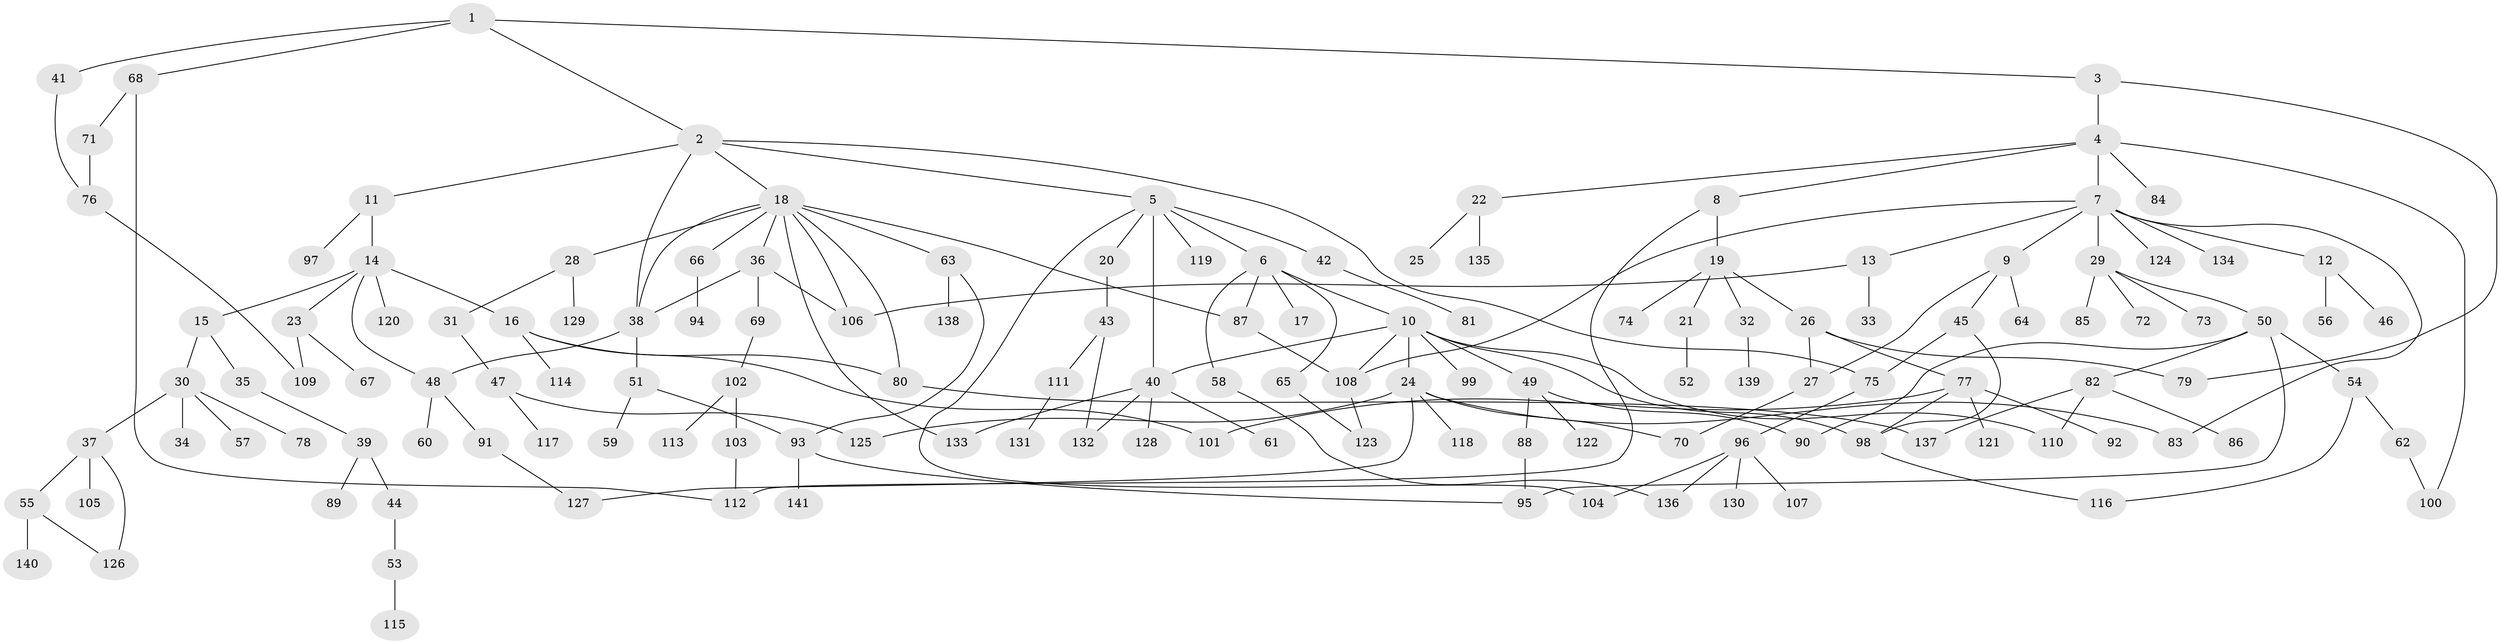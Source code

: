 // Generated by graph-tools (version 1.1) at 2025/01/03/09/25 03:01:03]
// undirected, 141 vertices, 178 edges
graph export_dot {
graph [start="1"]
  node [color=gray90,style=filled];
  1;
  2;
  3;
  4;
  5;
  6;
  7;
  8;
  9;
  10;
  11;
  12;
  13;
  14;
  15;
  16;
  17;
  18;
  19;
  20;
  21;
  22;
  23;
  24;
  25;
  26;
  27;
  28;
  29;
  30;
  31;
  32;
  33;
  34;
  35;
  36;
  37;
  38;
  39;
  40;
  41;
  42;
  43;
  44;
  45;
  46;
  47;
  48;
  49;
  50;
  51;
  52;
  53;
  54;
  55;
  56;
  57;
  58;
  59;
  60;
  61;
  62;
  63;
  64;
  65;
  66;
  67;
  68;
  69;
  70;
  71;
  72;
  73;
  74;
  75;
  76;
  77;
  78;
  79;
  80;
  81;
  82;
  83;
  84;
  85;
  86;
  87;
  88;
  89;
  90;
  91;
  92;
  93;
  94;
  95;
  96;
  97;
  98;
  99;
  100;
  101;
  102;
  103;
  104;
  105;
  106;
  107;
  108;
  109;
  110;
  111;
  112;
  113;
  114;
  115;
  116;
  117;
  118;
  119;
  120;
  121;
  122;
  123;
  124;
  125;
  126;
  127;
  128;
  129;
  130;
  131;
  132;
  133;
  134;
  135;
  136;
  137;
  138;
  139;
  140;
  141;
  1 -- 2;
  1 -- 3;
  1 -- 41;
  1 -- 68;
  2 -- 5;
  2 -- 11;
  2 -- 18;
  2 -- 38;
  2 -- 75;
  3 -- 4;
  3 -- 79;
  4 -- 7;
  4 -- 8;
  4 -- 22;
  4 -- 84;
  4 -- 100;
  5 -- 6;
  5 -- 20;
  5 -- 42;
  5 -- 104;
  5 -- 119;
  5 -- 40;
  6 -- 10;
  6 -- 17;
  6 -- 58;
  6 -- 65;
  6 -- 87;
  7 -- 9;
  7 -- 12;
  7 -- 13;
  7 -- 29;
  7 -- 83;
  7 -- 108;
  7 -- 124;
  7 -- 134;
  8 -- 19;
  8 -- 112;
  9 -- 45;
  9 -- 64;
  9 -- 27;
  10 -- 24;
  10 -- 40;
  10 -- 49;
  10 -- 98;
  10 -- 99;
  10 -- 110;
  10 -- 108;
  11 -- 14;
  11 -- 97;
  12 -- 46;
  12 -- 56;
  13 -- 33;
  13 -- 106;
  14 -- 15;
  14 -- 16;
  14 -- 23;
  14 -- 48;
  14 -- 120;
  15 -- 30;
  15 -- 35;
  16 -- 101;
  16 -- 114;
  16 -- 80;
  18 -- 28;
  18 -- 36;
  18 -- 63;
  18 -- 66;
  18 -- 80;
  18 -- 106;
  18 -- 133;
  18 -- 38;
  18 -- 87;
  19 -- 21;
  19 -- 26;
  19 -- 32;
  19 -- 74;
  20 -- 43;
  21 -- 52;
  22 -- 25;
  22 -- 135;
  23 -- 67;
  23 -- 109;
  24 -- 118;
  24 -- 125;
  24 -- 70;
  24 -- 83;
  24 -- 127;
  26 -- 27;
  26 -- 77;
  26 -- 79;
  27 -- 70;
  28 -- 31;
  28 -- 129;
  29 -- 50;
  29 -- 72;
  29 -- 73;
  29 -- 85;
  30 -- 34;
  30 -- 37;
  30 -- 57;
  30 -- 78;
  31 -- 47;
  32 -- 139;
  35 -- 39;
  36 -- 69;
  36 -- 38;
  36 -- 106;
  37 -- 55;
  37 -- 105;
  37 -- 126;
  38 -- 51;
  38 -- 48;
  39 -- 44;
  39 -- 89;
  40 -- 61;
  40 -- 128;
  40 -- 132;
  40 -- 133;
  41 -- 76;
  42 -- 81;
  43 -- 111;
  43 -- 132;
  44 -- 53;
  45 -- 75;
  45 -- 98;
  47 -- 117;
  47 -- 125;
  48 -- 60;
  48 -- 91;
  49 -- 88;
  49 -- 122;
  49 -- 90;
  50 -- 54;
  50 -- 82;
  50 -- 90;
  50 -- 95;
  51 -- 59;
  51 -- 93;
  53 -- 115;
  54 -- 62;
  54 -- 116;
  55 -- 126;
  55 -- 140;
  58 -- 136;
  62 -- 100;
  63 -- 93;
  63 -- 138;
  65 -- 123;
  66 -- 94;
  68 -- 71;
  68 -- 112;
  69 -- 102;
  71 -- 76;
  75 -- 96;
  76 -- 109;
  77 -- 92;
  77 -- 121;
  77 -- 98;
  77 -- 101;
  80 -- 137;
  82 -- 86;
  82 -- 110;
  82 -- 137;
  87 -- 108;
  88 -- 95;
  91 -- 127;
  93 -- 95;
  93 -- 141;
  96 -- 107;
  96 -- 130;
  96 -- 104;
  96 -- 136;
  98 -- 116;
  102 -- 103;
  102 -- 113;
  103 -- 112;
  108 -- 123;
  111 -- 131;
}
